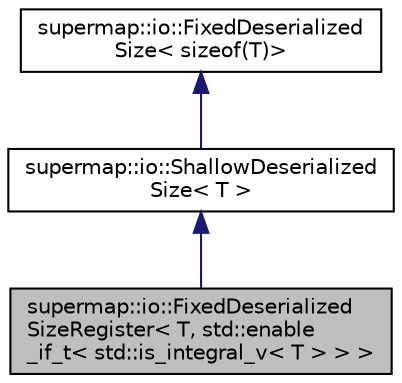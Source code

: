 digraph "supermap::io::FixedDeserializedSizeRegister&lt; T, std::enable_if_t&lt; std::is_integral_v&lt; T &gt; &gt; &gt;"
{
 // LATEX_PDF_SIZE
  edge [fontname="Helvetica",fontsize="10",labelfontname="Helvetica",labelfontsize="10"];
  node [fontname="Helvetica",fontsize="10",shape=record];
  Node1 [label="supermap::io::FixedDeserialized\lSizeRegister\< T, std::enable\l_if_t\< std::is_integral_v\< T \> \> \>",height=0.2,width=0.4,color="black", fillcolor="grey75", style="filled", fontcolor="black",tooltip="Default FixedDeserializedSizeRegister for all integral types."];
  Node2 -> Node1 [dir="back",color="midnightblue",fontsize="10",style="solid",fontname="Helvetica"];
  Node2 [label="supermap::io::ShallowDeserialized\lSize\< T \>",height=0.2,width=0.4,color="black", fillcolor="white", style="filled",URL="$structsupermap_1_1io_1_1ShallowDeserializedSize.html",tooltip="Type which indicates about shallowly deserialized object size."];
  Node3 -> Node2 [dir="back",color="midnightblue",fontsize="10",style="solid",fontname="Helvetica"];
  Node3 [label="supermap::io::FixedDeserialized\lSize\< sizeof(T)\>",height=0.2,width=0.4,color="black", fillcolor="white", style="filled",URL="$structsupermap_1_1io_1_1FixedDeserializedSize.html",tooltip=" "];
}
